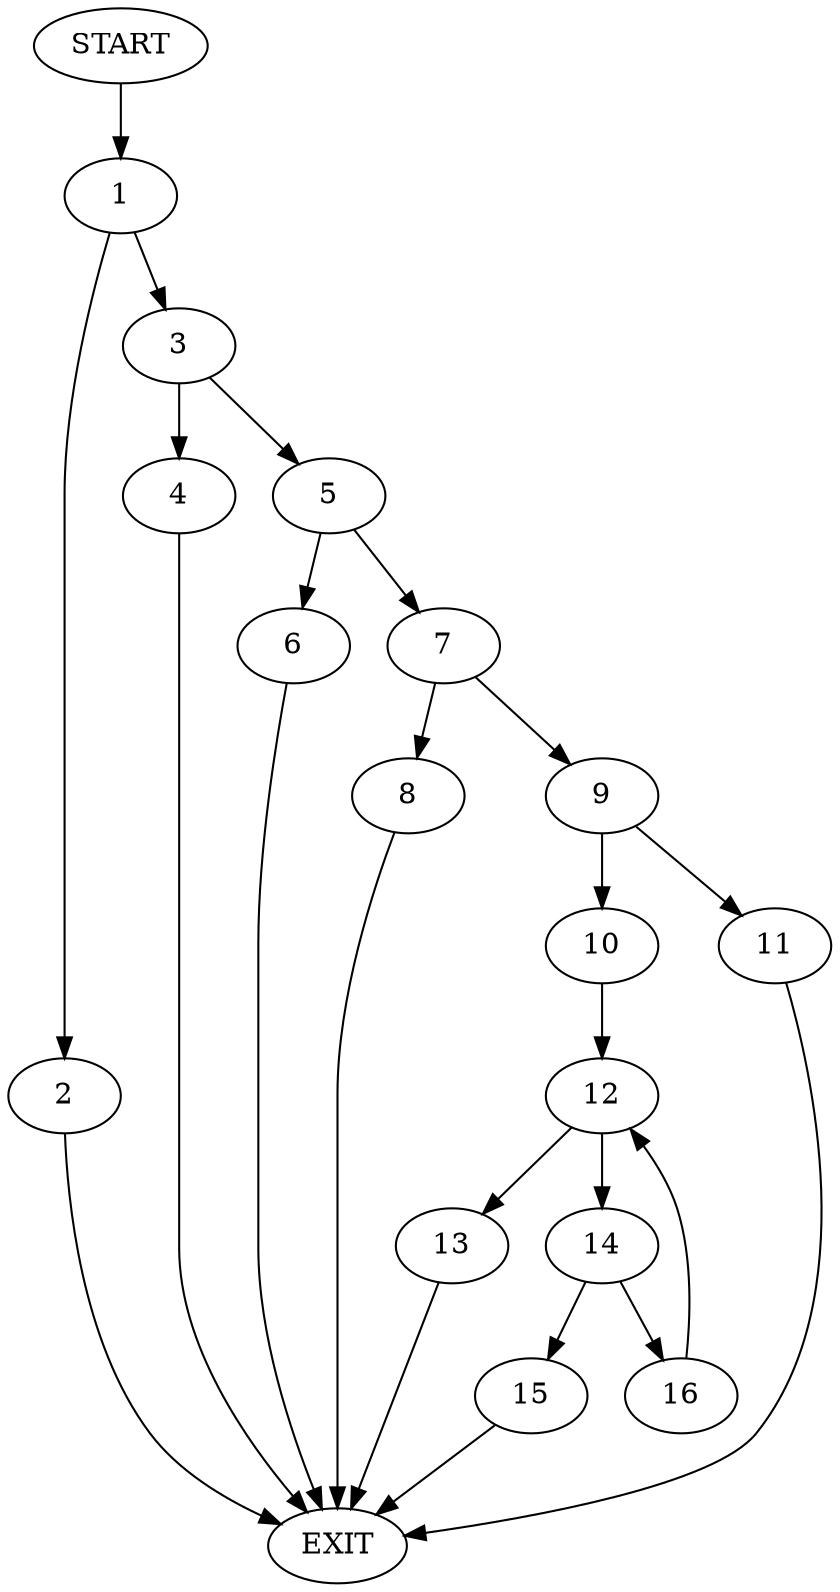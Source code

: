 digraph {
0 [label="START"]
17 [label="EXIT"]
0 -> 1
1 -> 2
1 -> 3
2 -> 17
3 -> 4
3 -> 5
5 -> 6
5 -> 7
4 -> 17
6 -> 17
7 -> 8
7 -> 9
8 -> 17
9 -> 10
9 -> 11
10 -> 12
11 -> 17
12 -> 13
12 -> 14
14 -> 15
14 -> 16
13 -> 17
16 -> 12
15 -> 17
}
